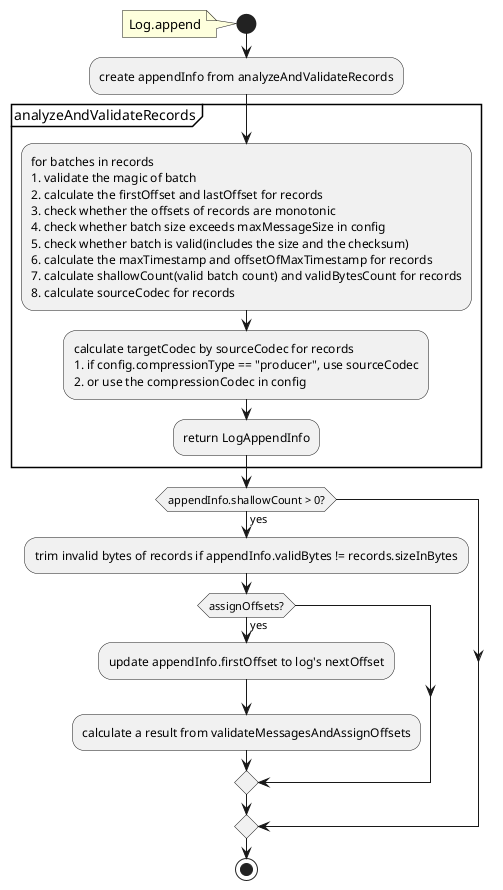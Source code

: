 @startuml
start
note left: Log.append
:create appendInfo from analyzeAndValidateRecords;
partition analyzeAndValidateRecords {
	:for batches in records
	1. validate the magic of batch
	2. calculate the firstOffset and lastOffset for records
	3. check whether the offsets of records are monotonic
	4. check whether batch size exceeds maxMessageSize in config
	5. check whether batch is valid(includes the size and the checksum)
	6. calculate the maxTimestamp and offsetOfMaxTimestamp for records
	7. calculate shallowCount(valid batch count) and validBytesCount for records
	8. calculate sourceCodec for records;

	:calculate targetCodec by sourceCodec for records
	1. if config.compressionType == "producer", use sourceCodec
	2. or use the compressionCodec in config;

	:return LogAppendInfo;
}

if (appendInfo.shallowCount > 0?) then(yes)
	:trim invalid bytes of records if appendInfo.validBytes != records.sizeInBytes;

	if (assignOffsets?) then(yes)
		:update appendInfo.firstOffset to log's nextOffset;
		:calculate a result from validateMessagesAndAssignOffsets;
	endif
endif
stop
@enduml
